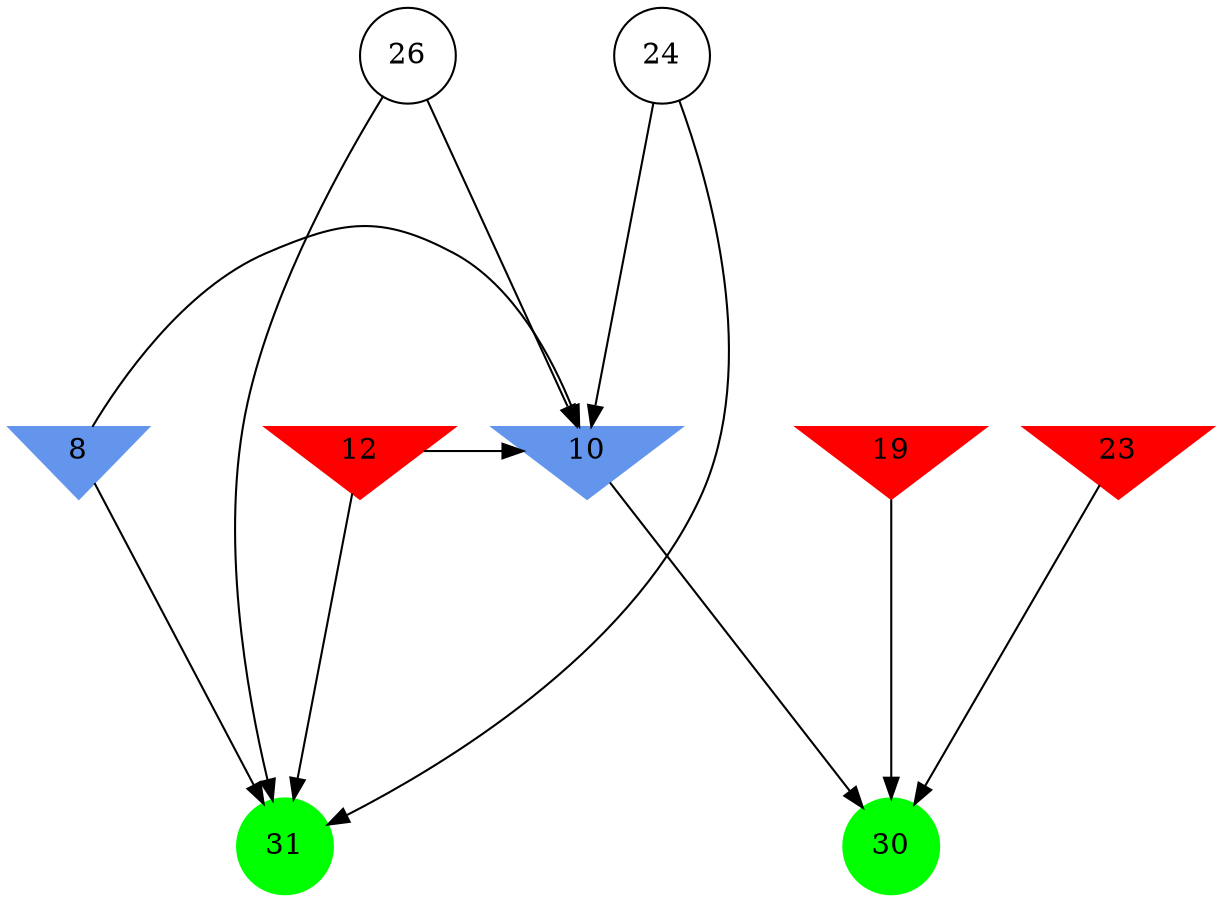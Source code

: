 digraph brain {
	ranksep=2.0;
	8 [shape=invtriangle,style=filled,color=cornflowerblue];
	10 [shape=invtriangle,style=filled,color=cornflowerblue];
	12 [shape=invtriangle,style=filled,color=red];
	19 [shape=invtriangle,style=filled,color=red];
	23 [shape=invtriangle,style=filled,color=red];
	24 [shape=circle,color=black];
	26 [shape=circle,color=black];
	30 [shape=circle,style=filled,color=green];
	31 [shape=circle,style=filled,color=green];
	23	->	30;
	10	->	30;
	19	->	30;
	24	->	10;
	24	->	31;
	26	->	10;
	26	->	31;
	8	->	10;
	8	->	31;
	12	->	10;
	12	->	31;
	{ rank=same; 8; 10; 12; 19; 23; }
	{ rank=same; 24; 26; }
	{ rank=same; 30; 31; }
}

